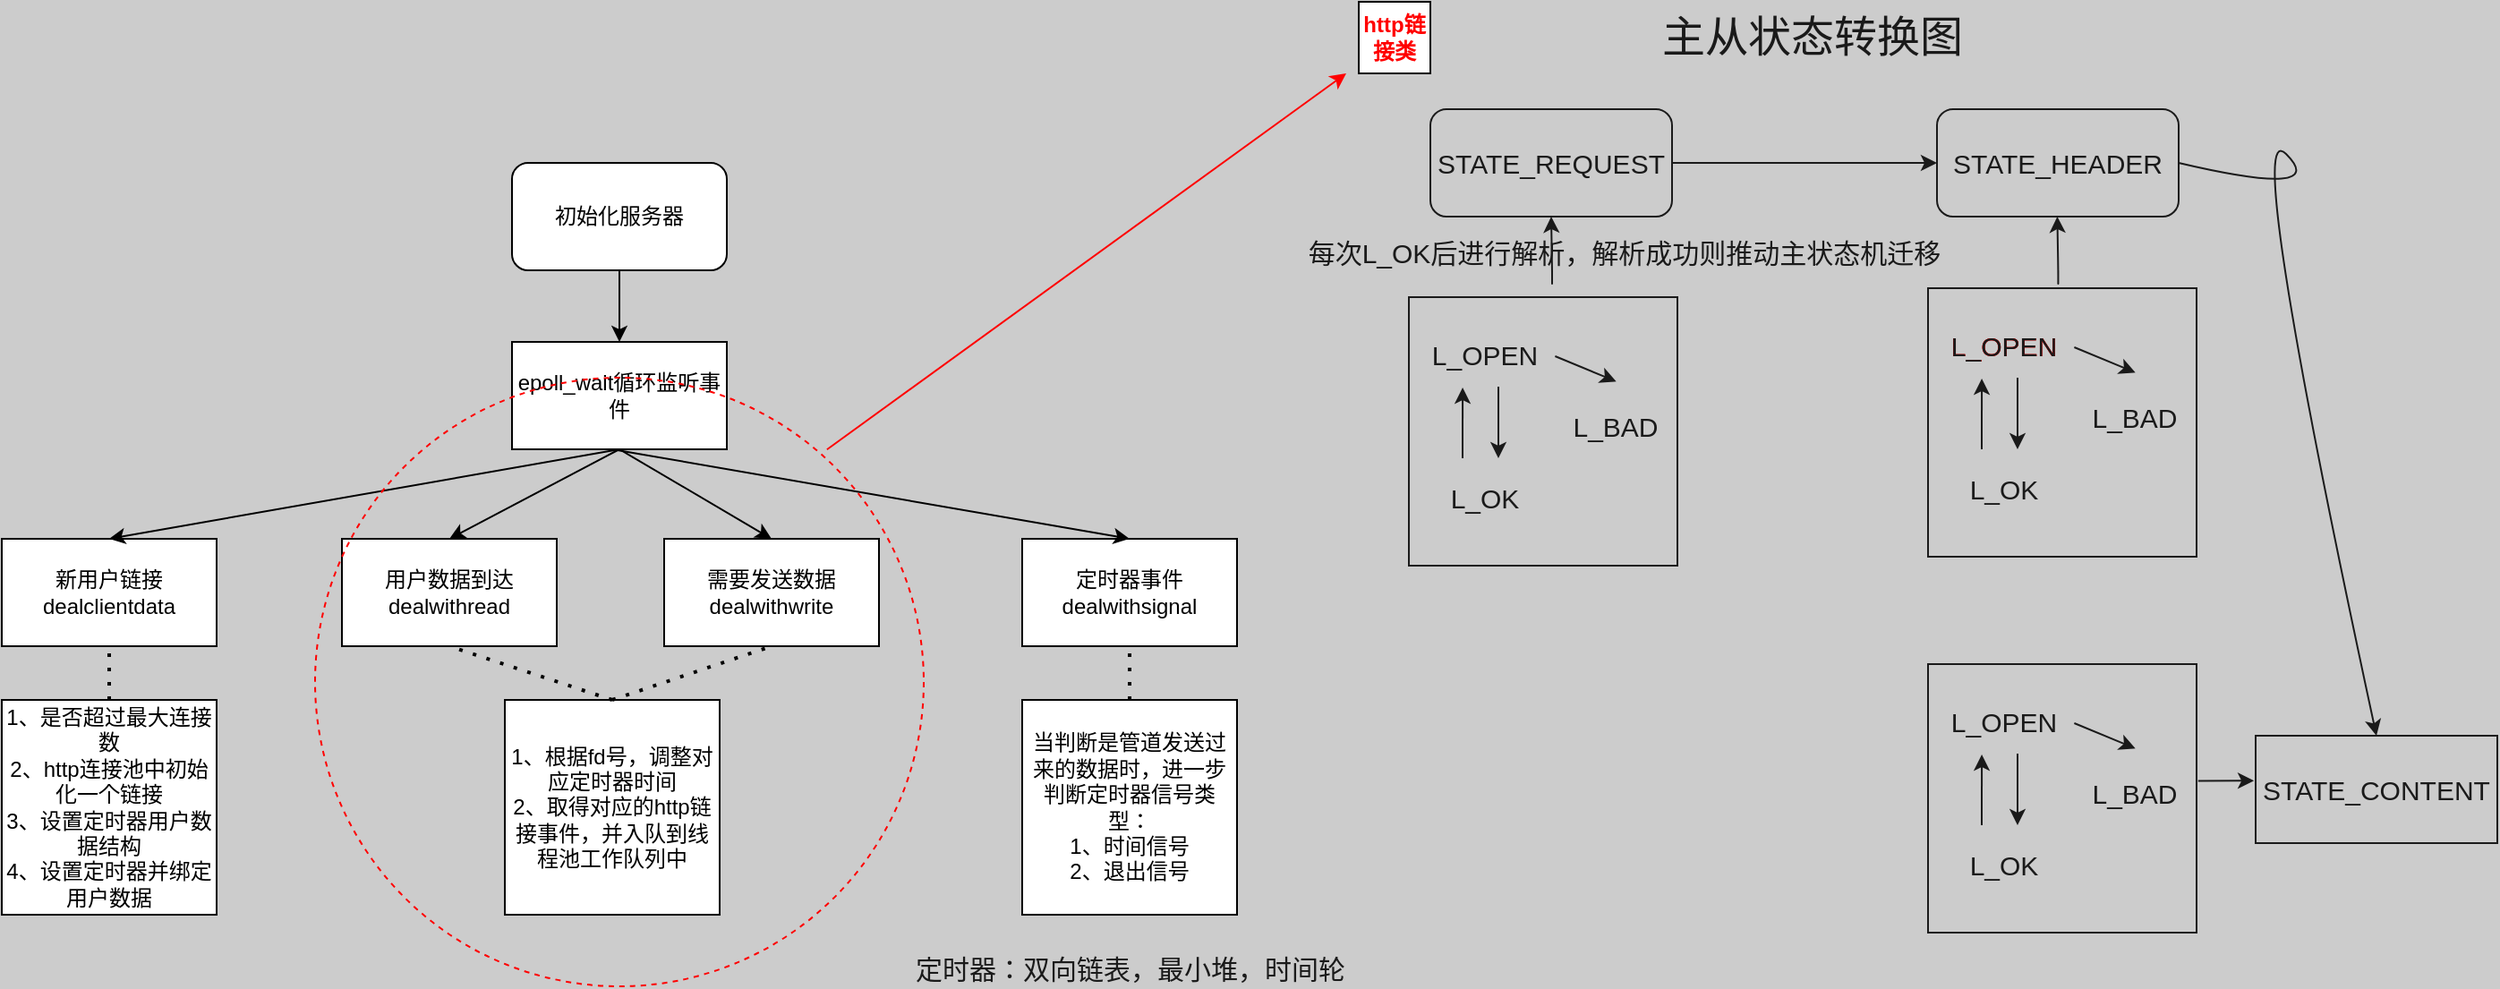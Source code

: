 <mxfile version="17.5.0" type="github">
  <diagram id="A5NiPpgJj7nc6MVz3xeY" name="Page-1">
    <mxGraphModel dx="1673" dy="941" grid="1" gridSize="10" guides="1" tooltips="1" connect="1" arrows="1" fold="1" page="1" pageScale="1" pageWidth="827" pageHeight="1169" background="#CCCCCC" math="0" shadow="0">
      <root>
        <mxCell id="0" />
        <mxCell id="1" parent="0" />
        <mxCell id="RjcR3AsE55ujhxijjUr5-1" value="初始化服务器" style="rounded=1;whiteSpace=wrap;html=1;" vertex="1" parent="1">
          <mxGeometry x="354" y="90" width="120" height="60" as="geometry" />
        </mxCell>
        <mxCell id="RjcR3AsE55ujhxijjUr5-3" value="epoll_wait循环监听事件" style="rounded=0;whiteSpace=wrap;html=1;" vertex="1" parent="1">
          <mxGeometry x="354" y="190" width="120" height="60" as="geometry" />
        </mxCell>
        <mxCell id="RjcR3AsE55ujhxijjUr5-4" value="新用户链接&lt;br&gt;dealclientdata" style="rounded=0;whiteSpace=wrap;html=1;" vertex="1" parent="1">
          <mxGeometry x="69" y="300" width="120" height="60" as="geometry" />
        </mxCell>
        <mxCell id="RjcR3AsE55ujhxijjUr5-5" value="用户数据到达&lt;br&gt;dealwithread" style="rounded=0;whiteSpace=wrap;html=1;" vertex="1" parent="1">
          <mxGeometry x="259" y="300" width="120" height="60" as="geometry" />
        </mxCell>
        <mxCell id="RjcR3AsE55ujhxijjUr5-6" value="需要发送数据&lt;br&gt;dealwithwrite" style="rounded=0;whiteSpace=wrap;html=1;" vertex="1" parent="1">
          <mxGeometry x="439" y="300" width="120" height="60" as="geometry" />
        </mxCell>
        <mxCell id="RjcR3AsE55ujhxijjUr5-7" value="定时器事件&lt;br&gt;dealwithsignal" style="rounded=0;whiteSpace=wrap;html=1;" vertex="1" parent="1">
          <mxGeometry x="639" y="300" width="120" height="60" as="geometry" />
        </mxCell>
        <mxCell id="RjcR3AsE55ujhxijjUr5-9" value="" style="endArrow=classic;html=1;rounded=0;entryX=0.5;entryY=0;entryDx=0;entryDy=0;exitX=0.5;exitY=1;exitDx=0;exitDy=0;" edge="1" parent="1" source="RjcR3AsE55ujhxijjUr5-3" target="RjcR3AsE55ujhxijjUr5-4">
          <mxGeometry width="50" height="50" relative="1" as="geometry">
            <mxPoint x="190" y="270" as="sourcePoint" />
            <mxPoint x="240" y="220" as="targetPoint" />
          </mxGeometry>
        </mxCell>
        <mxCell id="RjcR3AsE55ujhxijjUr5-10" value="" style="endArrow=classic;html=1;rounded=0;entryX=0.5;entryY=0;entryDx=0;entryDy=0;exitX=0.5;exitY=1;exitDx=0;exitDy=0;" edge="1" parent="1" source="RjcR3AsE55ujhxijjUr5-3" target="RjcR3AsE55ujhxijjUr5-5">
          <mxGeometry width="50" height="50" relative="1" as="geometry">
            <mxPoint x="424" y="260.0" as="sourcePoint" />
            <mxPoint x="139" y="310.0" as="targetPoint" />
          </mxGeometry>
        </mxCell>
        <mxCell id="RjcR3AsE55ujhxijjUr5-11" value="" style="endArrow=classic;html=1;rounded=0;entryX=0.5;entryY=0;entryDx=0;entryDy=0;exitX=0.5;exitY=1;exitDx=0;exitDy=0;" edge="1" parent="1" source="RjcR3AsE55ujhxijjUr5-3" target="RjcR3AsE55ujhxijjUr5-6">
          <mxGeometry width="50" height="50" relative="1" as="geometry">
            <mxPoint x="434" y="270.0" as="sourcePoint" />
            <mxPoint x="149" y="320.0" as="targetPoint" />
          </mxGeometry>
        </mxCell>
        <mxCell id="RjcR3AsE55ujhxijjUr5-12" value="" style="endArrow=classic;html=1;rounded=0;entryX=0.5;entryY=0;entryDx=0;entryDy=0;" edge="1" parent="1" target="RjcR3AsE55ujhxijjUr5-7">
          <mxGeometry width="50" height="50" relative="1" as="geometry">
            <mxPoint x="410" y="250" as="sourcePoint" />
            <mxPoint x="159" y="330.0" as="targetPoint" />
          </mxGeometry>
        </mxCell>
        <mxCell id="RjcR3AsE55ujhxijjUr5-13" value="" style="endArrow=classic;html=1;rounded=0;entryX=0.5;entryY=0;entryDx=0;entryDy=0;exitX=0.5;exitY=1;exitDx=0;exitDy=0;" edge="1" parent="1" source="RjcR3AsE55ujhxijjUr5-1" target="RjcR3AsE55ujhxijjUr5-3">
          <mxGeometry width="50" height="50" relative="1" as="geometry">
            <mxPoint x="454" y="290.0" as="sourcePoint" />
            <mxPoint x="169" y="340.0" as="targetPoint" />
          </mxGeometry>
        </mxCell>
        <mxCell id="RjcR3AsE55ujhxijjUr5-14" value="1、是否超过最大连接数&lt;br&gt;2、http连接池中初始化一个链接&lt;br&gt;3、设置定时器用户数据结构&lt;br&gt;4、设置定时器并绑定用户数据" style="whiteSpace=wrap;html=1;aspect=fixed;" vertex="1" parent="1">
          <mxGeometry x="69" y="390" width="120" height="120" as="geometry" />
        </mxCell>
        <mxCell id="RjcR3AsE55ujhxijjUr5-17" value="" style="endArrow=none;dashed=1;html=1;dashPattern=1 3;strokeWidth=2;rounded=0;entryX=0.5;entryY=1;entryDx=0;entryDy=0;exitX=0.5;exitY=0;exitDx=0;exitDy=0;" edge="1" parent="1" source="RjcR3AsE55ujhxijjUr5-14" target="RjcR3AsE55ujhxijjUr5-4">
          <mxGeometry width="50" height="50" relative="1" as="geometry">
            <mxPoint x="120" y="410" as="sourcePoint" />
            <mxPoint x="170" y="360" as="targetPoint" />
          </mxGeometry>
        </mxCell>
        <mxCell id="RjcR3AsE55ujhxijjUr5-18" value="1、根据fd号，调整对应定时器时间&lt;br&gt;2、取得对应的http链接事件，并入队到线程池工作队列中" style="whiteSpace=wrap;html=1;aspect=fixed;" vertex="1" parent="1">
          <mxGeometry x="350" y="390" width="120" height="120" as="geometry" />
        </mxCell>
        <mxCell id="RjcR3AsE55ujhxijjUr5-19" value="" style="endArrow=none;dashed=1;html=1;dashPattern=1 3;strokeWidth=2;rounded=0;exitX=0.5;exitY=0;exitDx=0;exitDy=0;entryX=0.5;entryY=1;entryDx=0;entryDy=0;" edge="1" parent="1" source="RjcR3AsE55ujhxijjUr5-18" target="RjcR3AsE55ujhxijjUr5-5">
          <mxGeometry width="50" height="50" relative="1" as="geometry">
            <mxPoint x="300" y="410" as="sourcePoint" />
            <mxPoint x="350" y="360" as="targetPoint" />
          </mxGeometry>
        </mxCell>
        <mxCell id="RjcR3AsE55ujhxijjUr5-20" value="" style="endArrow=none;dashed=1;html=1;dashPattern=1 3;strokeWidth=2;rounded=0;entryX=0.5;entryY=1;entryDx=0;entryDy=0;" edge="1" parent="1" target="RjcR3AsE55ujhxijjUr5-6">
          <mxGeometry width="50" height="50" relative="1" as="geometry">
            <mxPoint x="410" y="390" as="sourcePoint" />
            <mxPoint x="540" y="370" as="targetPoint" />
          </mxGeometry>
        </mxCell>
        <mxCell id="RjcR3AsE55ujhxijjUr5-21" value="当判断是管道发送过来的数据时，进一步判断定时器信号类型：&lt;br&gt;1、时间信号&lt;br&gt;2、退出信号" style="whiteSpace=wrap;html=1;aspect=fixed;" vertex="1" parent="1">
          <mxGeometry x="639" y="390" width="120" height="120" as="geometry" />
        </mxCell>
        <mxCell id="RjcR3AsE55ujhxijjUr5-22" value="" style="endArrow=none;dashed=1;html=1;dashPattern=1 3;strokeWidth=2;rounded=0;entryX=0.5;entryY=1;entryDx=0;entryDy=0;exitX=0.5;exitY=0;exitDx=0;exitDy=0;" edge="1" parent="1" source="RjcR3AsE55ujhxijjUr5-21" target="RjcR3AsE55ujhxijjUr5-7">
          <mxGeometry width="50" height="50" relative="1" as="geometry">
            <mxPoint x="580" y="430" as="sourcePoint" />
            <mxPoint x="630" y="380" as="targetPoint" />
          </mxGeometry>
        </mxCell>
        <mxCell id="RjcR3AsE55ujhxijjUr5-23" value="&lt;b&gt;&lt;font color=&quot;#ff0000&quot;&gt;http链接类&lt;/font&gt;&lt;/b&gt;" style="whiteSpace=wrap;html=1;aspect=fixed;" vertex="1" parent="1">
          <mxGeometry x="827" width="40" height="40" as="geometry" />
        </mxCell>
        <mxCell id="RjcR3AsE55ujhxijjUr5-27" value="" style="ellipse;whiteSpace=wrap;html=1;aspect=fixed;dashed=1;fillColor=none;strokeColor=#FF0000;" vertex="1" parent="1">
          <mxGeometry x="244" y="210" width="340" height="340" as="geometry" />
        </mxCell>
        <mxCell id="RjcR3AsE55ujhxijjUr5-28" value="" style="endArrow=classic;html=1;rounded=1;exitX=0.841;exitY=0.118;exitDx=0;exitDy=0;exitPerimeter=0;strokeColor=#FF0000;" edge="1" parent="1" source="RjcR3AsE55ujhxijjUr5-27">
          <mxGeometry width="50" height="50" relative="1" as="geometry">
            <mxPoint x="540" y="250" as="sourcePoint" />
            <mxPoint x="820" y="40" as="targetPoint" />
          </mxGeometry>
        </mxCell>
        <mxCell id="RjcR3AsE55ujhxijjUr5-29" value="&lt;font style=&quot;font-size: 24px&quot;&gt;主从状态转换图&lt;/font&gt;" style="text;html=1;align=center;verticalAlign=middle;resizable=0;points=[];autosize=1;strokeColor=none;fillColor=none;fontColor=#1A1A1A;" vertex="1" parent="1">
          <mxGeometry x="990" y="10" width="180" height="20" as="geometry" />
        </mxCell>
        <mxCell id="RjcR3AsE55ujhxijjUr5-30" value="" style="whiteSpace=wrap;html=1;aspect=fixed;fontSize=24;fontColor=#FF0000;strokeColor=#1A1A1A;fillColor=none;" vertex="1" parent="1">
          <mxGeometry x="855" y="165" width="150" height="150" as="geometry" />
        </mxCell>
        <mxCell id="RjcR3AsE55ujhxijjUr5-33" value="&lt;font style=&quot;font-size: 15px&quot;&gt;L_OPEN&lt;/font&gt;" style="text;html=1;align=center;verticalAlign=middle;resizable=0;points=[];autosize=1;strokeColor=none;fillColor=none;fontSize=24;fontColor=#1A1A1A;" vertex="1" parent="1">
          <mxGeometry x="862" y="175" width="70" height="40" as="geometry" />
        </mxCell>
        <mxCell id="RjcR3AsE55ujhxijjUr5-34" value="&lt;font style=&quot;font-size: 15px&quot;&gt;L_OK&lt;/font&gt;" style="text;html=1;align=center;verticalAlign=middle;resizable=0;points=[];autosize=1;strokeColor=none;fillColor=none;fontSize=24;fontColor=#1A1A1A;" vertex="1" parent="1">
          <mxGeometry x="872" y="255" width="50" height="40" as="geometry" />
        </mxCell>
        <mxCell id="RjcR3AsE55ujhxijjUr5-35" value="&lt;font style=&quot;font-size: 15px&quot;&gt;L_BAD&lt;/font&gt;" style="text;html=1;align=center;verticalAlign=middle;resizable=0;points=[];autosize=1;strokeColor=none;fillColor=none;fontSize=24;fontColor=#1A1A1A;" vertex="1" parent="1">
          <mxGeometry x="940" y="215" width="60" height="40" as="geometry" />
        </mxCell>
        <mxCell id="RjcR3AsE55ujhxijjUr5-44" value="" style="endArrow=classic;html=1;rounded=1;fontSize=15;fontColor=#FF0000;strokeColor=#1A1A1A;entryX=0.329;entryY=1.013;entryDx=0;entryDy=0;entryPerimeter=0;" edge="1" parent="1" target="RjcR3AsE55ujhxijjUr5-33">
          <mxGeometry width="50" height="50" relative="1" as="geometry">
            <mxPoint x="885" y="255" as="sourcePoint" />
            <mxPoint x="925" y="365" as="targetPoint" />
          </mxGeometry>
        </mxCell>
        <mxCell id="RjcR3AsE55ujhxijjUr5-45" value="" style="endArrow=classic;html=1;rounded=1;fontSize=15;fontColor=#FF0000;strokeColor=#1A1A1A;" edge="1" parent="1">
          <mxGeometry width="50" height="50" relative="1" as="geometry">
            <mxPoint x="905" y="215" as="sourcePoint" />
            <mxPoint x="905" y="255" as="targetPoint" />
          </mxGeometry>
        </mxCell>
        <mxCell id="RjcR3AsE55ujhxijjUr5-46" value="" style="endArrow=classic;html=1;rounded=1;fontSize=15;fontColor=#FF0000;strokeColor=#1A1A1A;entryX=0.514;entryY=-0.071;entryDx=0;entryDy=0;entryPerimeter=0;exitX=1.067;exitY=0.575;exitDx=0;exitDy=0;exitPerimeter=0;" edge="1" parent="1" source="RjcR3AsE55ujhxijjUr5-33" target="RjcR3AsE55ujhxijjUr5-35">
          <mxGeometry width="50" height="50" relative="1" as="geometry">
            <mxPoint x="975" y="405" as="sourcePoint" />
            <mxPoint x="905.03" y="235.52" as="targetPoint" />
          </mxGeometry>
        </mxCell>
        <mxCell id="RjcR3AsE55ujhxijjUr5-47" value="" style="whiteSpace=wrap;html=1;aspect=fixed;fontSize=24;fontColor=#FF0000;strokeColor=#1A1A1A;fillColor=none;" vertex="1" parent="1">
          <mxGeometry x="1145" y="160" width="150" height="150" as="geometry" />
        </mxCell>
        <mxCell id="RjcR3AsE55ujhxijjUr5-48" value="&lt;font style=&quot;font-size: 15px&quot;&gt;L_OPEN&lt;/font&gt;" style="text;html=1;align=center;verticalAlign=middle;resizable=0;points=[];autosize=1;strokeColor=none;fillColor=none;fontSize=24;fontColor=#FF0000;" vertex="1" parent="1">
          <mxGeometry x="1152" y="170" width="70" height="40" as="geometry" />
        </mxCell>
        <mxCell id="RjcR3AsE55ujhxijjUr5-49" value="&lt;font style=&quot;font-size: 15px&quot;&gt;L_OK&lt;/font&gt;" style="text;html=1;align=center;verticalAlign=middle;resizable=0;points=[];autosize=1;strokeColor=none;fillColor=none;fontSize=24;fontColor=#1A1A1A;" vertex="1" parent="1">
          <mxGeometry x="1162" y="250" width="50" height="40" as="geometry" />
        </mxCell>
        <mxCell id="RjcR3AsE55ujhxijjUr5-50" value="&lt;font style=&quot;font-size: 15px&quot;&gt;L_BAD&lt;/font&gt;" style="text;html=1;align=center;verticalAlign=middle;resizable=0;points=[];autosize=1;strokeColor=none;fillColor=none;fontSize=24;fontColor=#1A1A1A;" vertex="1" parent="1">
          <mxGeometry x="1230" y="210" width="60" height="40" as="geometry" />
        </mxCell>
        <mxCell id="RjcR3AsE55ujhxijjUr5-51" value="" style="endArrow=classic;html=1;rounded=1;fontSize=15;fontColor=#FF0000;strokeColor=#1A1A1A;entryX=0.329;entryY=1.013;entryDx=0;entryDy=0;entryPerimeter=0;" edge="1" parent="1" target="RjcR3AsE55ujhxijjUr5-48">
          <mxGeometry width="50" height="50" relative="1" as="geometry">
            <mxPoint x="1175" y="250" as="sourcePoint" />
            <mxPoint x="1215" y="360" as="targetPoint" />
          </mxGeometry>
        </mxCell>
        <mxCell id="RjcR3AsE55ujhxijjUr5-52" value="" style="endArrow=classic;html=1;rounded=1;fontSize=15;fontColor=#FF0000;strokeColor=#1A1A1A;" edge="1" parent="1">
          <mxGeometry width="50" height="50" relative="1" as="geometry">
            <mxPoint x="1195" y="210" as="sourcePoint" />
            <mxPoint x="1195" y="250" as="targetPoint" />
          </mxGeometry>
        </mxCell>
        <mxCell id="RjcR3AsE55ujhxijjUr5-53" value="" style="endArrow=classic;html=1;rounded=1;fontSize=15;fontColor=#FF0000;strokeColor=#1A1A1A;entryX=0.514;entryY=-0.071;entryDx=0;entryDy=0;entryPerimeter=0;exitX=1.067;exitY=0.575;exitDx=0;exitDy=0;exitPerimeter=0;" edge="1" parent="1" source="RjcR3AsE55ujhxijjUr5-48" target="RjcR3AsE55ujhxijjUr5-50">
          <mxGeometry width="50" height="50" relative="1" as="geometry">
            <mxPoint x="1265" y="400" as="sourcePoint" />
            <mxPoint x="1195.03" y="230.52" as="targetPoint" />
          </mxGeometry>
        </mxCell>
        <mxCell id="RjcR3AsE55ujhxijjUr5-54" value="" style="whiteSpace=wrap;html=1;aspect=fixed;fontSize=24;fontColor=#FF0000;strokeColor=#1A1A1A;fillColor=none;" vertex="1" parent="1">
          <mxGeometry x="1145" y="370" width="150" height="150" as="geometry" />
        </mxCell>
        <mxCell id="RjcR3AsE55ujhxijjUr5-55" value="&lt;font style=&quot;font-size: 15px&quot;&gt;L_OPEN&lt;/font&gt;" style="text;html=1;align=center;verticalAlign=middle;resizable=0;points=[];autosize=1;strokeColor=none;fillColor=none;fontSize=24;fontColor=#1A1A1A;" vertex="1" parent="1">
          <mxGeometry x="1152" y="380" width="70" height="40" as="geometry" />
        </mxCell>
        <mxCell id="RjcR3AsE55ujhxijjUr5-56" value="&lt;font style=&quot;font-size: 15px&quot;&gt;L_OK&lt;/font&gt;" style="text;html=1;align=center;verticalAlign=middle;resizable=0;points=[];autosize=1;strokeColor=none;fillColor=none;fontSize=24;fontColor=#1A1A1A;" vertex="1" parent="1">
          <mxGeometry x="1162" y="460" width="50" height="40" as="geometry" />
        </mxCell>
        <mxCell id="RjcR3AsE55ujhxijjUr5-57" value="&lt;font style=&quot;font-size: 15px&quot;&gt;L_BAD&lt;/font&gt;" style="text;html=1;align=center;verticalAlign=middle;resizable=0;points=[];autosize=1;strokeColor=none;fillColor=none;fontSize=24;fontColor=#1A1A1A;" vertex="1" parent="1">
          <mxGeometry x="1230" y="420" width="60" height="40" as="geometry" />
        </mxCell>
        <mxCell id="RjcR3AsE55ujhxijjUr5-58" value="" style="endArrow=classic;html=1;rounded=1;fontSize=15;fontColor=#FF0000;strokeColor=#1A1A1A;entryX=0.329;entryY=1.013;entryDx=0;entryDy=0;entryPerimeter=0;" edge="1" parent="1" target="RjcR3AsE55ujhxijjUr5-55">
          <mxGeometry width="50" height="50" relative="1" as="geometry">
            <mxPoint x="1175" y="460" as="sourcePoint" />
            <mxPoint x="1215" y="570" as="targetPoint" />
          </mxGeometry>
        </mxCell>
        <mxCell id="RjcR3AsE55ujhxijjUr5-59" value="" style="endArrow=classic;html=1;rounded=1;fontSize=15;fontColor=#FF0000;strokeColor=#1A1A1A;" edge="1" parent="1">
          <mxGeometry width="50" height="50" relative="1" as="geometry">
            <mxPoint x="1195" y="420" as="sourcePoint" />
            <mxPoint x="1195" y="460" as="targetPoint" />
          </mxGeometry>
        </mxCell>
        <mxCell id="RjcR3AsE55ujhxijjUr5-60" value="" style="endArrow=classic;html=1;rounded=1;fontSize=15;fontColor=#FF0000;strokeColor=#1A1A1A;entryX=0.514;entryY=-0.071;entryDx=0;entryDy=0;entryPerimeter=0;exitX=1.067;exitY=0.575;exitDx=0;exitDy=0;exitPerimeter=0;" edge="1" parent="1" source="RjcR3AsE55ujhxijjUr5-55" target="RjcR3AsE55ujhxijjUr5-57">
          <mxGeometry width="50" height="50" relative="1" as="geometry">
            <mxPoint x="1265" y="610" as="sourcePoint" />
            <mxPoint x="1195.03" y="440.52" as="targetPoint" />
          </mxGeometry>
        </mxCell>
        <mxCell id="RjcR3AsE55ujhxijjUr5-66" value="&lt;font color=&quot;#1a1a1a&quot;&gt;STATE_REQUEST&lt;/font&gt;" style="rounded=1;whiteSpace=wrap;html=1;fontSize=15;fontColor=#FF0000;strokeColor=#1A1A1A;fillColor=none;" vertex="1" parent="1">
          <mxGeometry x="867" y="60" width="135" height="60" as="geometry" />
        </mxCell>
        <mxCell id="RjcR3AsE55ujhxijjUr5-67" value="&lt;font color=&quot;#1a1a1a&quot;&gt;STATE_HEADER&lt;/font&gt;" style="rounded=1;whiteSpace=wrap;html=1;fontSize=15;fontColor=#FF0000;strokeColor=#1A1A1A;fillColor=none;" vertex="1" parent="1">
          <mxGeometry x="1150" y="60" width="135" height="60" as="geometry" />
        </mxCell>
        <mxCell id="RjcR3AsE55ujhxijjUr5-68" value="&lt;font color=&quot;#1a1a1a&quot;&gt;STATE_CONTENT&lt;/font&gt;" style="rounded=1;whiteSpace=wrap;html=1;fontSize=15;fontColor=#FF0000;strokeColor=#1A1A1A;fillColor=none;arcSize=0;" vertex="1" parent="1">
          <mxGeometry x="1328" y="410" width="135" height="60" as="geometry" />
        </mxCell>
        <mxCell id="RjcR3AsE55ujhxijjUr5-69" value="" style="endArrow=classic;html=1;rounded=1;fontSize=15;fontColor=#FF0000;strokeColor=#1A1A1A;entryX=0;entryY=0.5;entryDx=0;entryDy=0;exitX=1;exitY=0.5;exitDx=0;exitDy=0;" edge="1" parent="1" source="RjcR3AsE55ujhxijjUr5-66" target="RjcR3AsE55ujhxijjUr5-67">
          <mxGeometry width="50" height="50" relative="1" as="geometry">
            <mxPoint x="1020" y="120" as="sourcePoint" />
            <mxPoint x="1070" y="70" as="targetPoint" />
          </mxGeometry>
        </mxCell>
        <mxCell id="RjcR3AsE55ujhxijjUr5-70" value="" style="curved=1;endArrow=classic;html=1;rounded=1;fontSize=15;fontColor=#FF0000;strokeColor=#1A1A1A;exitX=1;exitY=0.5;exitDx=0;exitDy=0;entryX=0.5;entryY=0;entryDx=0;entryDy=0;" edge="1" parent="1" source="RjcR3AsE55ujhxijjUr5-67" target="RjcR3AsE55ujhxijjUr5-68">
          <mxGeometry width="50" height="50" relative="1" as="geometry">
            <mxPoint x="1320" y="110" as="sourcePoint" />
            <mxPoint x="1370" y="60" as="targetPoint" />
            <Array as="points">
              <mxPoint x="1370" y="110" />
              <mxPoint x="1320" y="60" />
            </Array>
          </mxGeometry>
        </mxCell>
        <mxCell id="RjcR3AsE55ujhxijjUr5-71" value="" style="endArrow=classic;html=1;rounded=1;fontSize=15;fontColor=#FF0000;strokeColor=#1A1A1A;entryX=0.5;entryY=1;entryDx=0;entryDy=0;" edge="1" parent="1" target="RjcR3AsE55ujhxijjUr5-66">
          <mxGeometry width="50" height="50" relative="1" as="geometry">
            <mxPoint x="935" y="150" as="sourcePoint" />
            <mxPoint x="960" y="130" as="targetPoint" />
            <Array as="points">
              <mxPoint x="935" y="160" />
              <mxPoint x="935" y="150" />
            </Array>
          </mxGeometry>
        </mxCell>
        <mxCell id="RjcR3AsE55ujhxijjUr5-72" value="" style="endArrow=classic;html=1;rounded=1;fontSize=15;fontColor=#FF0000;strokeColor=#1A1A1A;entryX=0.5;entryY=1;entryDx=0;entryDy=0;" edge="1" parent="1">
          <mxGeometry width="50" height="50" relative="1" as="geometry">
            <mxPoint x="1217.71" y="150" as="sourcePoint" />
            <mxPoint x="1217.21" y="120.0" as="targetPoint" />
            <Array as="points">
              <mxPoint x="1217.71" y="160" />
              <mxPoint x="1217.71" y="150" />
            </Array>
          </mxGeometry>
        </mxCell>
        <mxCell id="RjcR3AsE55ujhxijjUr5-73" value="" style="endArrow=classic;html=1;rounded=1;fontSize=15;fontColor=#FF0000;strokeColor=#1A1A1A;entryX=-0.007;entryY=0.419;entryDx=0;entryDy=0;entryPerimeter=0;exitX=1.006;exitY=0.435;exitDx=0;exitDy=0;exitPerimeter=0;" edge="1" parent="1" source="RjcR3AsE55ujhxijjUr5-54" target="RjcR3AsE55ujhxijjUr5-68">
          <mxGeometry width="50" height="50" relative="1" as="geometry">
            <mxPoint x="1300.5" y="430" as="sourcePoint" />
            <mxPoint x="1300" y="420" as="targetPoint" />
            <Array as="points" />
          </mxGeometry>
        </mxCell>
        <mxCell id="RjcR3AsE55ujhxijjUr5-74" value="&lt;font color=&quot;#1a1a1a&quot;&gt;每次L_OK后进行解析，解析成功则推动主状态机迁移&lt;/font&gt;" style="text;html=1;align=center;verticalAlign=middle;resizable=0;points=[];autosize=1;strokeColor=none;fillColor=none;fontSize=15;fontColor=#FF0000;" vertex="1" parent="1">
          <mxGeometry x="790" y="130" width="370" height="20" as="geometry" />
        </mxCell>
        <mxCell id="RjcR3AsE55ujhxijjUr5-76" value="定时器：双向链表，最小堆，时间轮" style="text;html=1;align=center;verticalAlign=middle;resizable=0;points=[];autosize=1;strokeColor=none;fillColor=none;fontSize=15;fontColor=#1A1A1A;" vertex="1" parent="1">
          <mxGeometry x="569" y="530" width="260" height="20" as="geometry" />
        </mxCell>
        <mxCell id="RjcR3AsE55ujhxijjUr5-77" value="&lt;font style=&quot;font-size: 15px&quot;&gt;L_OPEN&lt;/font&gt;" style="text;html=1;align=center;verticalAlign=middle;resizable=0;points=[];autosize=1;strokeColor=none;fillColor=none;fontSize=24;fontColor=#FF0000;" vertex="1" parent="1">
          <mxGeometry x="1152" y="170" width="70" height="40" as="geometry" />
        </mxCell>
        <mxCell id="RjcR3AsE55ujhxijjUr5-78" value="&lt;font style=&quot;font-size: 15px&quot;&gt;L_OPEN&lt;/font&gt;" style="text;html=1;align=center;verticalAlign=middle;resizable=0;points=[];autosize=1;strokeColor=none;fillColor=none;fontSize=24;fontColor=#1A1A1A;" vertex="1" parent="1">
          <mxGeometry x="1152" y="170" width="70" height="40" as="geometry" />
        </mxCell>
      </root>
    </mxGraphModel>
  </diagram>
</mxfile>
